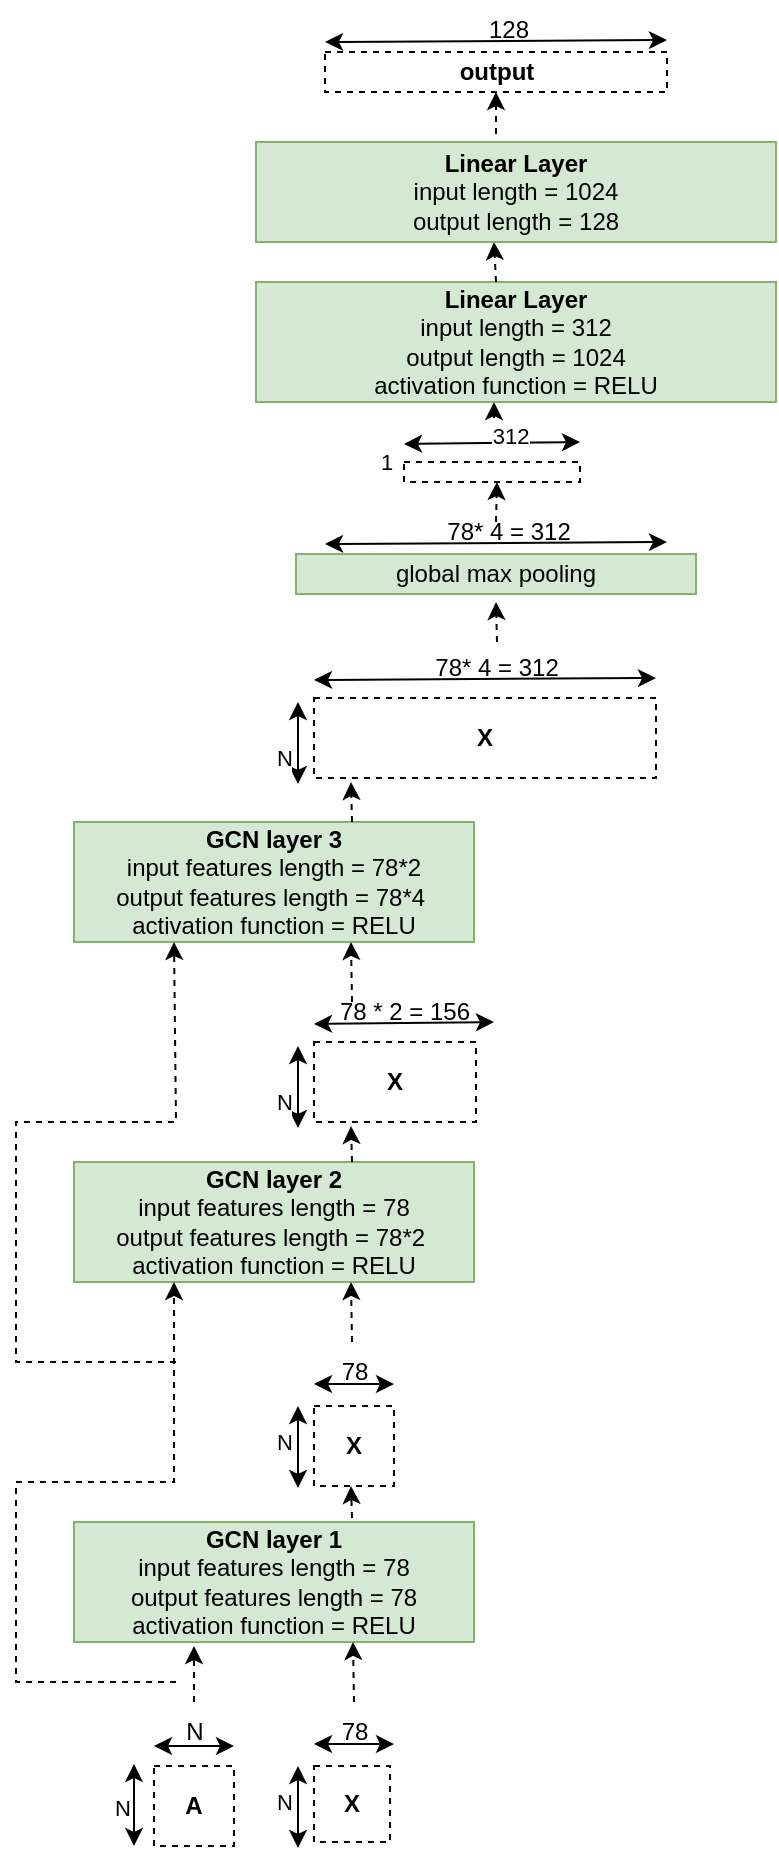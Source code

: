 <mxfile version="24.7.12">
  <diagram name="Page-1" id="F32R4QTEQO-JVe9QggR6">
    <mxGraphModel dx="880" dy="434" grid="1" gridSize="10" guides="1" tooltips="1" connect="1" arrows="1" fold="1" page="1" pageScale="1" pageWidth="827" pageHeight="1169" math="0" shadow="0">
      <root>
        <mxCell id="0" />
        <mxCell id="1" parent="0" />
        <mxCell id="2SU0-gw6jzLVWBa-Bn59-1" value="&lt;b&gt;GCN layer 1&lt;/b&gt;&lt;div&gt;&lt;div&gt;input features length = 78&lt;/div&gt;&lt;div&gt;output features length = 78&lt;/div&gt;&lt;div&gt;activation function = RELU&lt;/div&gt;&lt;/div&gt;" style="rounded=0;whiteSpace=wrap;html=1;fillColor=#d5e8d4;strokeColor=#82b366;" parent="1" vertex="1">
          <mxGeometry x="309" y="800" width="200" height="60" as="geometry" />
        </mxCell>
        <mxCell id="2SU0-gw6jzLVWBa-Bn59-3" value="&lt;b&gt;GCN layer 2&lt;/b&gt;&lt;div&gt;&lt;div&gt;input features length = 78&lt;/div&gt;&lt;div&gt;output features length = 78*2&amp;nbsp;&lt;/div&gt;&lt;div&gt;activation function = RELU&lt;/div&gt;&lt;/div&gt;" style="rounded=0;whiteSpace=wrap;html=1;fillColor=#d5e8d4;strokeColor=#82b366;" parent="1" vertex="1">
          <mxGeometry x="309" y="620" width="200" height="60" as="geometry" />
        </mxCell>
        <mxCell id="2SU0-gw6jzLVWBa-Bn59-4" value="&lt;b&gt;GCN layer 3&lt;/b&gt;&lt;div&gt;&lt;div&gt;input features length = 78*2&lt;/div&gt;&lt;div&gt;output features length = 78*4&amp;nbsp;&lt;/div&gt;&lt;div&gt;activation function = RELU&lt;/div&gt;&lt;/div&gt;" style="rounded=0;whiteSpace=wrap;html=1;fillColor=#d5e8d4;strokeColor=#82b366;" parent="1" vertex="1">
          <mxGeometry x="309" y="450" width="200" height="60" as="geometry" />
        </mxCell>
        <mxCell id="2SU0-gw6jzLVWBa-Bn59-5" value="&lt;b&gt;A&lt;/b&gt;" style="whiteSpace=wrap;html=1;aspect=fixed;dashed=1;" parent="1" vertex="1">
          <mxGeometry x="349" y="922" width="40" height="40" as="geometry" />
        </mxCell>
        <mxCell id="2SU0-gw6jzLVWBa-Bn59-6" value="&lt;b&gt;X&lt;/b&gt;" style="whiteSpace=wrap;html=1;aspect=fixed;dashed=1;" parent="1" vertex="1">
          <mxGeometry x="429" y="922" width="38" height="38" as="geometry" />
        </mxCell>
        <mxCell id="2SU0-gw6jzLVWBa-Bn59-7" value="" style="endArrow=classic;startArrow=classic;html=1;rounded=0;" parent="1" edge="1">
          <mxGeometry width="50" height="50" relative="1" as="geometry">
            <mxPoint x="349" y="912" as="sourcePoint" />
            <mxPoint x="389" y="912" as="targetPoint" />
          </mxGeometry>
        </mxCell>
        <mxCell id="2SU0-gw6jzLVWBa-Bn59-8" value="" style="endArrow=classic;startArrow=classic;html=1;rounded=0;" parent="1" edge="1">
          <mxGeometry width="50" height="50" relative="1" as="geometry">
            <mxPoint x="429" y="911" as="sourcePoint" />
            <mxPoint x="469" y="911" as="targetPoint" />
          </mxGeometry>
        </mxCell>
        <mxCell id="2SU0-gw6jzLVWBa-Bn59-11" value="" style="endArrow=classic;startArrow=classic;html=1;rounded=0;" parent="1" edge="1">
          <mxGeometry width="50" height="50" relative="1" as="geometry">
            <mxPoint x="339" y="962" as="sourcePoint" />
            <mxPoint x="339" y="921" as="targetPoint" />
          </mxGeometry>
        </mxCell>
        <mxCell id="2SU0-gw6jzLVWBa-Bn59-13" value="N" style="edgeLabel;html=1;align=center;verticalAlign=middle;resizable=0;points=[];" parent="2SU0-gw6jzLVWBa-Bn59-11" vertex="1" connectable="0">
          <mxGeometry x="-0.073" y="4" relative="1" as="geometry">
            <mxPoint x="-2" as="offset" />
          </mxGeometry>
        </mxCell>
        <mxCell id="2SU0-gw6jzLVWBa-Bn59-12" value="" style="endArrow=classic;startArrow=classic;html=1;rounded=0;" parent="1" edge="1">
          <mxGeometry width="50" height="50" relative="1" as="geometry">
            <mxPoint x="421" y="963" as="sourcePoint" />
            <mxPoint x="421" y="922" as="targetPoint" />
          </mxGeometry>
        </mxCell>
        <mxCell id="2SU0-gw6jzLVWBa-Bn59-16" value="N" style="text;html=1;align=center;verticalAlign=middle;resizable=0;points=[];autosize=1;strokeColor=none;fillColor=none;" parent="1" vertex="1">
          <mxGeometry x="354" y="890" width="30" height="30" as="geometry" />
        </mxCell>
        <mxCell id="2SU0-gw6jzLVWBa-Bn59-19" value="78" style="text;html=1;align=center;verticalAlign=middle;resizable=0;points=[];autosize=1;strokeColor=none;fillColor=none;" parent="1" vertex="1">
          <mxGeometry x="429" y="890" width="40" height="30" as="geometry" />
        </mxCell>
        <mxCell id="2SU0-gw6jzLVWBa-Bn59-20" value="N" style="edgeLabel;html=1;align=center;verticalAlign=middle;resizable=0;points=[];" parent="1" vertex="1" connectable="0">
          <mxGeometry x="409" y="892" as="geometry">
            <mxPoint x="5" y="48" as="offset" />
          </mxGeometry>
        </mxCell>
        <mxCell id="2SU0-gw6jzLVWBa-Bn59-21" value="" style="endArrow=classic;html=1;rounded=0;entryX=0.295;entryY=1.05;entryDx=0;entryDy=0;entryPerimeter=0;dashed=1;" parent="1" edge="1">
          <mxGeometry width="50" height="50" relative="1" as="geometry">
            <mxPoint x="369" y="890" as="sourcePoint" />
            <mxPoint x="369" y="862" as="targetPoint" />
          </mxGeometry>
        </mxCell>
        <mxCell id="2SU0-gw6jzLVWBa-Bn59-22" value="" style="endArrow=classic;html=1;rounded=0;entryX=0.295;entryY=1.05;entryDx=0;entryDy=0;entryPerimeter=0;dashed=1;" parent="1" edge="1">
          <mxGeometry width="50" height="50" relative="1" as="geometry">
            <mxPoint x="449" y="890" as="sourcePoint" />
            <mxPoint x="448.5" y="860" as="targetPoint" />
          </mxGeometry>
        </mxCell>
        <mxCell id="2SU0-gw6jzLVWBa-Bn59-23" value="&lt;b&gt;X&lt;/b&gt;" style="whiteSpace=wrap;html=1;aspect=fixed;dashed=1;" parent="1" vertex="1">
          <mxGeometry x="429" y="742" width="40" height="40" as="geometry" />
        </mxCell>
        <mxCell id="2SU0-gw6jzLVWBa-Bn59-24" value="" style="endArrow=classic;startArrow=classic;html=1;rounded=0;" parent="1" edge="1">
          <mxGeometry width="50" height="50" relative="1" as="geometry">
            <mxPoint x="429" y="731" as="sourcePoint" />
            <mxPoint x="469" y="731" as="targetPoint" />
          </mxGeometry>
        </mxCell>
        <mxCell id="2SU0-gw6jzLVWBa-Bn59-25" value="" style="endArrow=classic;startArrow=classic;html=1;rounded=0;" parent="1" edge="1">
          <mxGeometry width="50" height="50" relative="1" as="geometry">
            <mxPoint x="421" y="783" as="sourcePoint" />
            <mxPoint x="421" y="742" as="targetPoint" />
          </mxGeometry>
        </mxCell>
        <mxCell id="2SU0-gw6jzLVWBa-Bn59-26" value="78" style="text;html=1;align=center;verticalAlign=middle;resizable=0;points=[];autosize=1;strokeColor=none;fillColor=none;" parent="1" vertex="1">
          <mxGeometry x="429" y="710" width="40" height="30" as="geometry" />
        </mxCell>
        <mxCell id="2SU0-gw6jzLVWBa-Bn59-27" value="N" style="edgeLabel;html=1;align=center;verticalAlign=middle;resizable=0;points=[];" parent="1" vertex="1" connectable="0">
          <mxGeometry x="409" y="712" as="geometry">
            <mxPoint x="5" y="48" as="offset" />
          </mxGeometry>
        </mxCell>
        <mxCell id="2SU0-gw6jzLVWBa-Bn59-29" value="" style="endArrow=classic;html=1;rounded=0;entryX=0.295;entryY=1.05;entryDx=0;entryDy=0;entryPerimeter=0;dashed=1;exitX=0.695;exitY=-0.033;exitDx=0;exitDy=0;exitPerimeter=0;" parent="1" edge="1" source="2SU0-gw6jzLVWBa-Bn59-1">
          <mxGeometry width="50" height="50" relative="1" as="geometry">
            <mxPoint x="448.5" y="822" as="sourcePoint" />
            <mxPoint x="447.5" y="782" as="targetPoint" />
          </mxGeometry>
        </mxCell>
        <mxCell id="2SU0-gw6jzLVWBa-Bn59-30" value="" style="endArrow=classic;html=1;rounded=0;entryX=0.295;entryY=1.05;entryDx=0;entryDy=0;entryPerimeter=0;dashed=1;" parent="1" edge="1">
          <mxGeometry width="50" height="50" relative="1" as="geometry">
            <mxPoint x="448" y="710" as="sourcePoint" />
            <mxPoint x="447.5" y="680" as="targetPoint" />
          </mxGeometry>
        </mxCell>
        <mxCell id="2SU0-gw6jzLVWBa-Bn59-39" value="" style="endArrow=classic;startArrow=classic;html=1;rounded=0;" parent="1" edge="1">
          <mxGeometry width="50" height="50" relative="1" as="geometry">
            <mxPoint x="429" y="551" as="sourcePoint" />
            <mxPoint x="519" y="550" as="targetPoint" />
          </mxGeometry>
        </mxCell>
        <mxCell id="2SU0-gw6jzLVWBa-Bn59-40" value="" style="endArrow=classic;startArrow=classic;html=1;rounded=0;" parent="1" edge="1">
          <mxGeometry width="50" height="50" relative="1" as="geometry">
            <mxPoint x="421" y="603" as="sourcePoint" />
            <mxPoint x="421" y="562" as="targetPoint" />
          </mxGeometry>
        </mxCell>
        <mxCell id="2SU0-gw6jzLVWBa-Bn59-41" value="78 * 2 = 156" style="text;html=1;align=center;verticalAlign=middle;resizable=0;points=[];autosize=1;strokeColor=none;fillColor=none;" parent="1" vertex="1">
          <mxGeometry x="429" y="530" width="90" height="30" as="geometry" />
        </mxCell>
        <mxCell id="2SU0-gw6jzLVWBa-Bn59-42" value="N" style="edgeLabel;html=1;align=center;verticalAlign=middle;resizable=0;points=[];" parent="1" vertex="1" connectable="0">
          <mxGeometry x="409" y="542" as="geometry">
            <mxPoint x="5" y="48" as="offset" />
          </mxGeometry>
        </mxCell>
        <mxCell id="2SU0-gw6jzLVWBa-Bn59-43" value="" style="endArrow=classic;html=1;rounded=0;entryX=0.295;entryY=1.05;entryDx=0;entryDy=0;entryPerimeter=0;dashed=1;" parent="1" edge="1">
          <mxGeometry width="50" height="50" relative="1" as="geometry">
            <mxPoint x="448" y="620" as="sourcePoint" />
            <mxPoint x="447.5" y="602" as="targetPoint" />
          </mxGeometry>
        </mxCell>
        <mxCell id="2SU0-gw6jzLVWBa-Bn59-44" value="" style="endArrow=classic;html=1;rounded=0;entryX=0.295;entryY=1.05;entryDx=0;entryDy=0;entryPerimeter=0;dashed=1;" parent="1" edge="1">
          <mxGeometry width="50" height="50" relative="1" as="geometry">
            <mxPoint x="448" y="540" as="sourcePoint" />
            <mxPoint x="447.5" y="510" as="targetPoint" />
          </mxGeometry>
        </mxCell>
        <mxCell id="2SU0-gw6jzLVWBa-Bn59-45" value="&lt;b&gt;X&lt;/b&gt;" style="rounded=0;whiteSpace=wrap;html=1;dashed=1;" parent="1" vertex="1">
          <mxGeometry x="429" y="560" width="81" height="40" as="geometry" />
        </mxCell>
        <mxCell id="2SU0-gw6jzLVWBa-Bn59-46" value="" style="endArrow=classic;startArrow=classic;html=1;rounded=0;" parent="1" edge="1">
          <mxGeometry width="50" height="50" relative="1" as="geometry">
            <mxPoint x="429" y="379" as="sourcePoint" />
            <mxPoint x="600" y="378" as="targetPoint" />
          </mxGeometry>
        </mxCell>
        <mxCell id="2SU0-gw6jzLVWBa-Bn59-47" value="" style="endArrow=classic;startArrow=classic;html=1;rounded=0;" parent="1" edge="1">
          <mxGeometry width="50" height="50" relative="1" as="geometry">
            <mxPoint x="421" y="431" as="sourcePoint" />
            <mxPoint x="421" y="390" as="targetPoint" />
          </mxGeometry>
        </mxCell>
        <mxCell id="2SU0-gw6jzLVWBa-Bn59-48" value="N" style="edgeLabel;html=1;align=center;verticalAlign=middle;resizable=0;points=[];" parent="1" vertex="1" connectable="0">
          <mxGeometry x="409" y="370" as="geometry">
            <mxPoint x="5" y="48" as="offset" />
          </mxGeometry>
        </mxCell>
        <mxCell id="2SU0-gw6jzLVWBa-Bn59-49" value="" style="endArrow=classic;html=1;rounded=0;entryX=0.295;entryY=1.05;entryDx=0;entryDy=0;entryPerimeter=0;dashed=1;" parent="1" edge="1">
          <mxGeometry width="50" height="50" relative="1" as="geometry">
            <mxPoint x="448" y="450" as="sourcePoint" />
            <mxPoint x="447.5" y="430" as="targetPoint" />
          </mxGeometry>
        </mxCell>
        <mxCell id="2SU0-gw6jzLVWBa-Bn59-50" value="&lt;b&gt;X&lt;/b&gt;" style="rounded=0;whiteSpace=wrap;html=1;dashed=1;" parent="1" vertex="1">
          <mxGeometry x="429" y="388" width="171" height="40" as="geometry" />
        </mxCell>
        <mxCell id="2SU0-gw6jzLVWBa-Bn59-51" value="78* 4 = 312" style="text;html=1;align=center;verticalAlign=middle;resizable=0;points=[];autosize=1;strokeColor=none;fillColor=none;" parent="1" vertex="1">
          <mxGeometry x="475" y="358" width="90" height="30" as="geometry" />
        </mxCell>
        <mxCell id="2SU0-gw6jzLVWBa-Bn59-54" value="global max pooling" style="rounded=0;whiteSpace=wrap;html=1;fillColor=#d5e8d4;strokeColor=#82b366;" parent="1" vertex="1">
          <mxGeometry x="420" y="316" width="200" height="20" as="geometry" />
        </mxCell>
        <mxCell id="2SU0-gw6jzLVWBa-Bn59-56" value="" style="endArrow=classic;html=1;rounded=0;entryX=0.295;entryY=1.05;entryDx=0;entryDy=0;entryPerimeter=0;dashed=1;" parent="1" edge="1">
          <mxGeometry width="50" height="50" relative="1" as="geometry">
            <mxPoint x="519" y="260" as="sourcePoint" />
            <mxPoint x="519" y="240" as="targetPoint" />
          </mxGeometry>
        </mxCell>
        <mxCell id="2SU0-gw6jzLVWBa-Bn59-57" value="&lt;b&gt;Linear Layer&lt;/b&gt;&lt;div&gt;input length = 312&lt;/div&gt;&lt;div&gt;output length = 1024&lt;/div&gt;&lt;div&gt;activation function = RELU&lt;br&gt;&lt;/div&gt;" style="rounded=0;whiteSpace=wrap;html=1;fillColor=#d5e8d4;strokeColor=#82b366;" parent="1" vertex="1">
          <mxGeometry x="400" y="180" width="260" height="60" as="geometry" />
        </mxCell>
        <mxCell id="2SU0-gw6jzLVWBa-Bn59-58" value="" style="endArrow=classic;html=1;rounded=0;entryX=0.295;entryY=1.05;entryDx=0;entryDy=0;entryPerimeter=0;dashed=1;" parent="1" edge="1">
          <mxGeometry width="50" height="50" relative="1" as="geometry">
            <mxPoint x="520" y="180" as="sourcePoint" />
            <mxPoint x="519" y="160" as="targetPoint" />
          </mxGeometry>
        </mxCell>
        <mxCell id="2SU0-gw6jzLVWBa-Bn59-59" value="&lt;b&gt;Linear Layer&lt;/b&gt;&lt;div&gt;input length = 1024&lt;/div&gt;&lt;div&gt;output length = 128&lt;/div&gt;" style="rounded=0;whiteSpace=wrap;html=1;fillColor=#d5e8d4;strokeColor=#82b366;" parent="1" vertex="1">
          <mxGeometry x="400" y="110" width="260" height="50" as="geometry" />
        </mxCell>
        <mxCell id="2SU0-gw6jzLVWBa-Bn59-60" value="" style="endArrow=classic;html=1;rounded=0;dashed=1;" parent="1" edge="1">
          <mxGeometry width="50" height="50" relative="1" as="geometry">
            <mxPoint x="520.5" y="360" as="sourcePoint" />
            <mxPoint x="520" y="340" as="targetPoint" />
          </mxGeometry>
        </mxCell>
        <mxCell id="2SU0-gw6jzLVWBa-Bn59-61" value="&lt;b&gt;output&lt;/b&gt;" style="rounded=0;whiteSpace=wrap;html=1;dashed=1;" parent="1" vertex="1">
          <mxGeometry x="434.5" y="65" width="171" height="20" as="geometry" />
        </mxCell>
        <mxCell id="2SU0-gw6jzLVWBa-Bn59-62" value="" style="endArrow=classic;startArrow=classic;html=1;rounded=0;" parent="1" edge="1">
          <mxGeometry width="50" height="50" relative="1" as="geometry">
            <mxPoint x="434.5" y="60" as="sourcePoint" />
            <mxPoint x="605.5" y="59" as="targetPoint" />
          </mxGeometry>
        </mxCell>
        <mxCell id="2SU0-gw6jzLVWBa-Bn59-64" value="128" style="text;html=1;align=center;verticalAlign=middle;resizable=0;points=[];autosize=1;strokeColor=none;fillColor=none;" parent="1" vertex="1">
          <mxGeometry x="505.5" y="39" width="40" height="30" as="geometry" />
        </mxCell>
        <mxCell id="2SU0-gw6jzLVWBa-Bn59-66" value="" style="endArrow=classic;html=1;rounded=0;entryX=0.5;entryY=1;entryDx=0;entryDy=0;dashed=1;" parent="1" edge="1" target="2SU0-gw6jzLVWBa-Bn59-61">
          <mxGeometry width="50" height="50" relative="1" as="geometry">
            <mxPoint x="520" y="106" as="sourcePoint" />
            <mxPoint x="519" y="105" as="targetPoint" />
          </mxGeometry>
        </mxCell>
        <mxCell id="UnNEL-0h5fKXftePd4Pc-1" value="" style="endArrow=classic;html=1;rounded=0;entryX=0.25;entryY=1;entryDx=0;entryDy=0;dashed=1;" edge="1" parent="1" target="2SU0-gw6jzLVWBa-Bn59-3">
          <mxGeometry width="50" height="50" relative="1" as="geometry">
            <mxPoint x="360" y="880" as="sourcePoint" />
            <mxPoint x="360" y="740" as="targetPoint" />
            <Array as="points">
              <mxPoint x="280" y="880" />
              <mxPoint x="280" y="780" />
              <mxPoint x="320" y="780" />
              <mxPoint x="359" y="780" />
            </Array>
          </mxGeometry>
        </mxCell>
        <mxCell id="UnNEL-0h5fKXftePd4Pc-2" value="" style="endArrow=classic;html=1;rounded=0;entryX=0.25;entryY=1;entryDx=0;entryDy=0;dashed=1;" edge="1" parent="1" target="2SU0-gw6jzLVWBa-Bn59-4">
          <mxGeometry width="50" height="50" relative="1" as="geometry">
            <mxPoint x="360" y="720" as="sourcePoint" />
            <mxPoint x="360" y="540" as="targetPoint" />
            <Array as="points">
              <mxPoint x="280" y="720" />
              <mxPoint x="280" y="600" />
              <mxPoint x="360" y="600" />
            </Array>
          </mxGeometry>
        </mxCell>
        <mxCell id="UnNEL-0h5fKXftePd4Pc-3" value="" style="endArrow=classic;startArrow=classic;html=1;rounded=0;" edge="1" parent="1">
          <mxGeometry width="50" height="50" relative="1" as="geometry">
            <mxPoint x="434.5" y="311" as="sourcePoint" />
            <mxPoint x="605.5" y="310" as="targetPoint" />
          </mxGeometry>
        </mxCell>
        <mxCell id="UnNEL-0h5fKXftePd4Pc-4" value="78* 4 = 312" style="text;html=1;align=center;verticalAlign=middle;resizable=0;points=[];autosize=1;strokeColor=none;fillColor=none;" vertex="1" parent="1">
          <mxGeometry x="480.5" y="290" width="90" height="30" as="geometry" />
        </mxCell>
        <mxCell id="UnNEL-0h5fKXftePd4Pc-5" value="" style="endArrow=classic;html=1;rounded=0;dashed=1;" edge="1" parent="1">
          <mxGeometry width="50" height="50" relative="1" as="geometry">
            <mxPoint x="520" y="300" as="sourcePoint" />
            <mxPoint x="520.5" y="280" as="targetPoint" />
          </mxGeometry>
        </mxCell>
        <mxCell id="UnNEL-0h5fKXftePd4Pc-6" value="1" style="edgeLabel;html=1;align=center;verticalAlign=middle;resizable=0;points=[];" vertex="1" connectable="0" parent="1">
          <mxGeometry x="469" y="278" as="geometry">
            <mxPoint x="-4" y="-8" as="offset" />
          </mxGeometry>
        </mxCell>
        <mxCell id="UnNEL-0h5fKXftePd4Pc-7" value="" style="rounded=0;whiteSpace=wrap;html=1;dashed=1;" vertex="1" parent="1">
          <mxGeometry x="474" y="270" width="88" height="10" as="geometry" />
        </mxCell>
        <mxCell id="UnNEL-0h5fKXftePd4Pc-8" value="" style="endArrow=classic;startArrow=classic;html=1;rounded=0;" edge="1" parent="1">
          <mxGeometry width="50" height="50" relative="1" as="geometry">
            <mxPoint x="474" y="261" as="sourcePoint" />
            <mxPoint x="562" y="260" as="targetPoint" />
          </mxGeometry>
        </mxCell>
        <mxCell id="UnNEL-0h5fKXftePd4Pc-9" value="312" style="edgeLabel;html=1;align=center;verticalAlign=middle;resizable=0;points=[];" vertex="1" connectable="0" parent="UnNEL-0h5fKXftePd4Pc-8">
          <mxGeometry x="0.206" y="4" relative="1" as="geometry">
            <mxPoint as="offset" />
          </mxGeometry>
        </mxCell>
      </root>
    </mxGraphModel>
  </diagram>
</mxfile>
